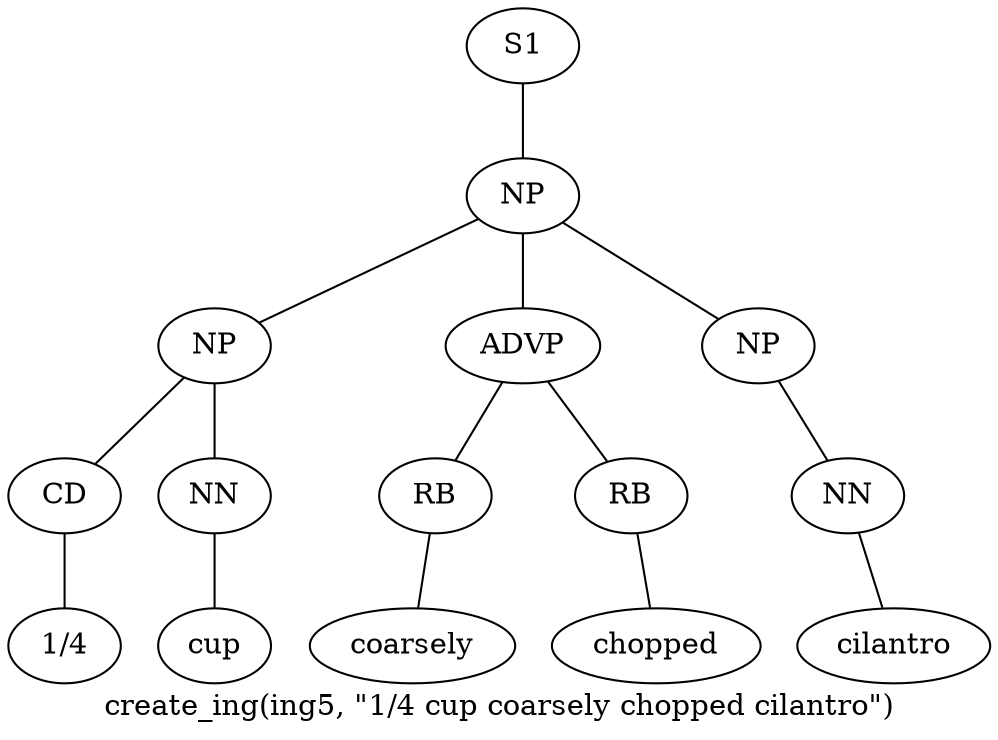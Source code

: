 graph SyntaxGraph {
	label = "create_ing(ing5, \"1/4 cup coarsely chopped cilantro\")";
	Node0 [label="S1"];
	Node1 [label="NP"];
	Node2 [label="NP"];
	Node3 [label="CD"];
	Node4 [label="1/4"];
	Node5 [label="NN"];
	Node6 [label="cup"];
	Node7 [label="ADVP"];
	Node8 [label="RB"];
	Node9 [label="coarsely"];
	Node10 [label="RB"];
	Node11 [label="chopped"];
	Node12 [label="NP"];
	Node13 [label="NN"];
	Node14 [label="cilantro"];

	Node0 -- Node1;
	Node1 -- Node2;
	Node1 -- Node7;
	Node1 -- Node12;
	Node2 -- Node3;
	Node2 -- Node5;
	Node3 -- Node4;
	Node5 -- Node6;
	Node7 -- Node8;
	Node7 -- Node10;
	Node8 -- Node9;
	Node10 -- Node11;
	Node12 -- Node13;
	Node13 -- Node14;
}